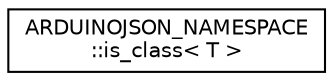digraph "Graphical Class Hierarchy"
{
 // LATEX_PDF_SIZE
  edge [fontname="Helvetica",fontsize="10",labelfontname="Helvetica",labelfontsize="10"];
  node [fontname="Helvetica",fontsize="10",shape=record];
  rankdir="LR";
  Node0 [label="ARDUINOJSON_NAMESPACE\l::is_class\< T \>",height=0.2,width=0.4,color="black", fillcolor="white", style="filled",URL="$structARDUINOJSON__NAMESPACE_1_1is__class.html",tooltip=" "];
}
